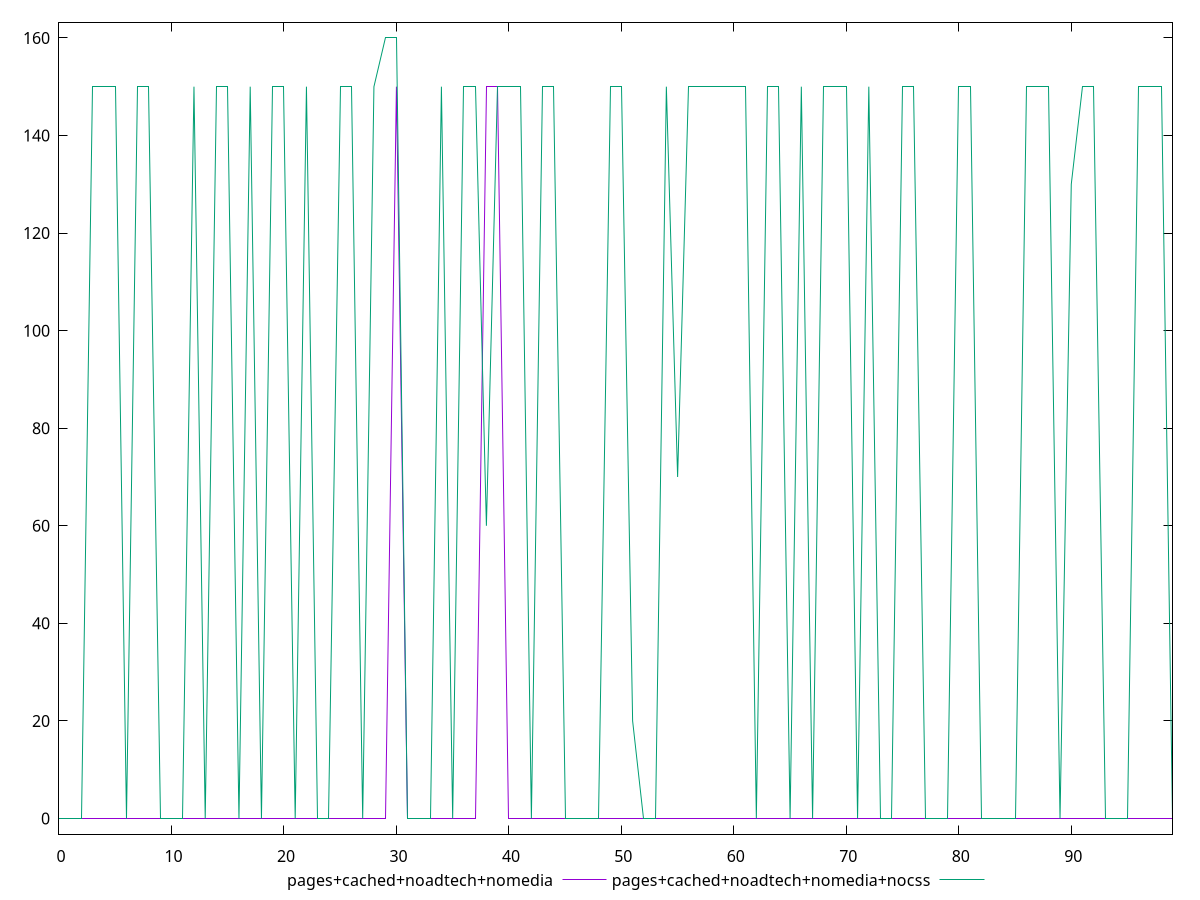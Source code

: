 reset

$pagesCachedNoadtechNomedia <<EOF
0 0
1 0
2 0
3 0
4 0
5 0
6 0
7 0
8 0
9 0
10 0
11 0
12 0
13 0
14 0
15 0
16 0
17 0
18 0
19 0
20 0
21 0
22 0
23 0
24 0
25 0
26 0
27 0
28 0
29 0
30 150
31 0
32 0
33 0
34 0
35 0
36 0
37 0
38 150
39 150
40 0
41 0
42 0
43 0
44 0
45 0
46 0
47 0
48 0
49 0
50 0
51 0
52 0
53 0
54 0
55 0
56 0
57 0
58 0
59 0
60 0
61 0
62 0
63 0
64 0
65 0
66 0
67 0
68 0
69 0
70 0
71 0
72 0
73 0
74 0
75 0
76 0
77 0
78 0
79 0
80 0
81 0
82 0
83 0
84 0
85 0
86 0
87 0
88 0
89 0
90 0
91 0
92 0
93 0
94 0
95 0
96 0
97 0
98 0
99 0
EOF

$pagesCachedNoadtechNomediaNocss <<EOF
0 0
1 0
2 0
3 150
4 150
5 150
6 0
7 150
8 150
9 0
10 0
11 0
12 150
13 0
14 150
15 150
16 0
17 150
18 0
19 150
20 150
21 0
22 150
23 0
24 0
25 150
26 150
27 0
28 150
29 160
30 160
31 0
32 0
33 0
34 150
35 0
36 150
37 150
38 60
39 150
40 150
41 150
42 0
43 150
44 150
45 0
46 0
47 0
48 0
49 150
50 150
51 20
52 0
53 0
54 150
55 70
56 150
57 150
58 150
59 150
60 150
61 150
62 0
63 150
64 150
65 0
66 150
67 0
68 150
69 150
70 150
71 0
72 150
73 0
74 0
75 150
76 150
77 0
78 0
79 0
80 150
81 150
82 0
83 0
84 0
85 0
86 150
87 150
88 150
89 0
90 130
91 150
92 150
93 0
94 0
95 0
96 150
97 150
98 150
99 0
EOF

set key outside below
set xrange [0:99]
set yrange [-3.2:163.2]
set trange [-3.2:163.2]
set terminal svg size 640, 520 enhanced background rgb 'white'
set output "report_00015_2021-02-09T16-11-33.973Z/unminified-javascript/comparison/line/3_vs_4.svg"

plot $pagesCachedNoadtechNomedia title "pages+cached+noadtech+nomedia" with line, \
     $pagesCachedNoadtechNomediaNocss title "pages+cached+noadtech+nomedia+nocss" with line

reset
